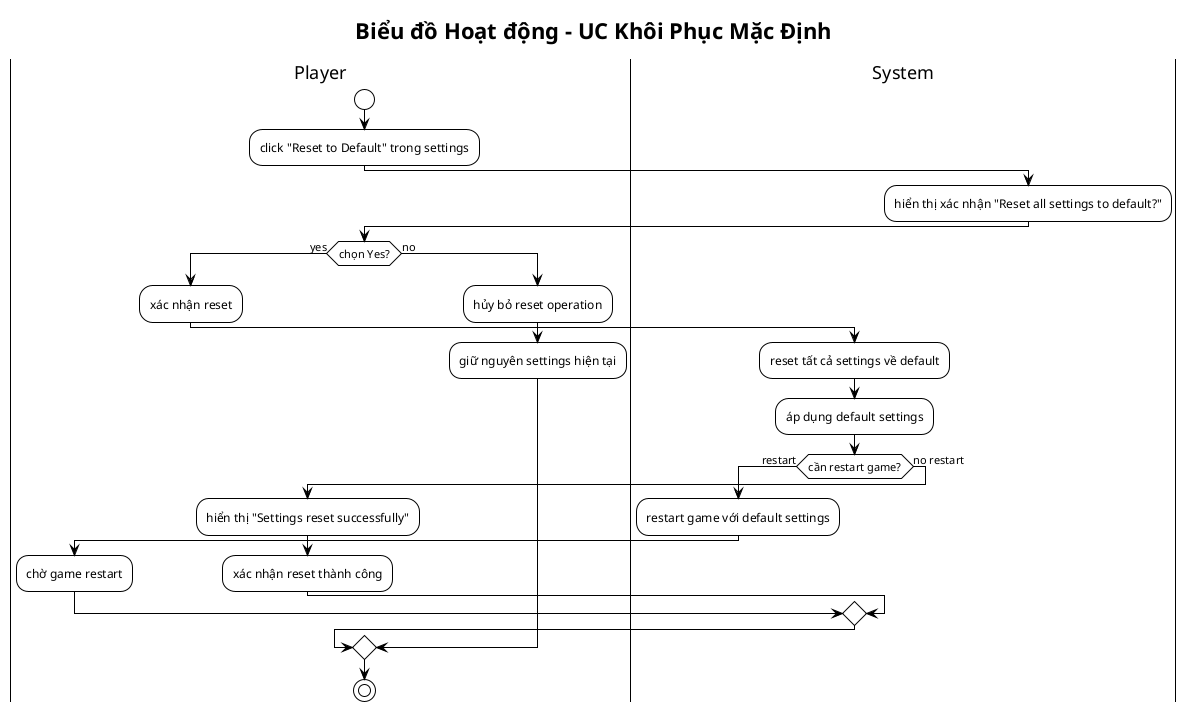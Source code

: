 @startuml Activity_UC5_Khoi_Phuc_Mac_Dinh
!theme plain

title Biểu đồ Hoạt động - UC Khôi Phục Mặc Định

|Player|
start
:click "Reset to Default" trong settings;

|System|
:hiển thị xác nhận "Reset all settings to default?";

|Player|
if (chọn Yes?) then (yes)
  :xác nhận reset;
  
  |System|
  :reset tất cả settings về default;
  :áp dụng default settings;
  
  if (cần restart game?) then (restart)
    :restart game với default settings;
    
    |Player|
    :chờ game restart;
    
  else (no restart)
    :hiển thị "Settings reset successfully";
    
    |Player|
    :xác nhận reset thành công;
  endif
  
else (no)
  :hủy bỏ reset operation;
  
  |Player|
  :giữ nguyên settings hiện tại;
endif

stop
